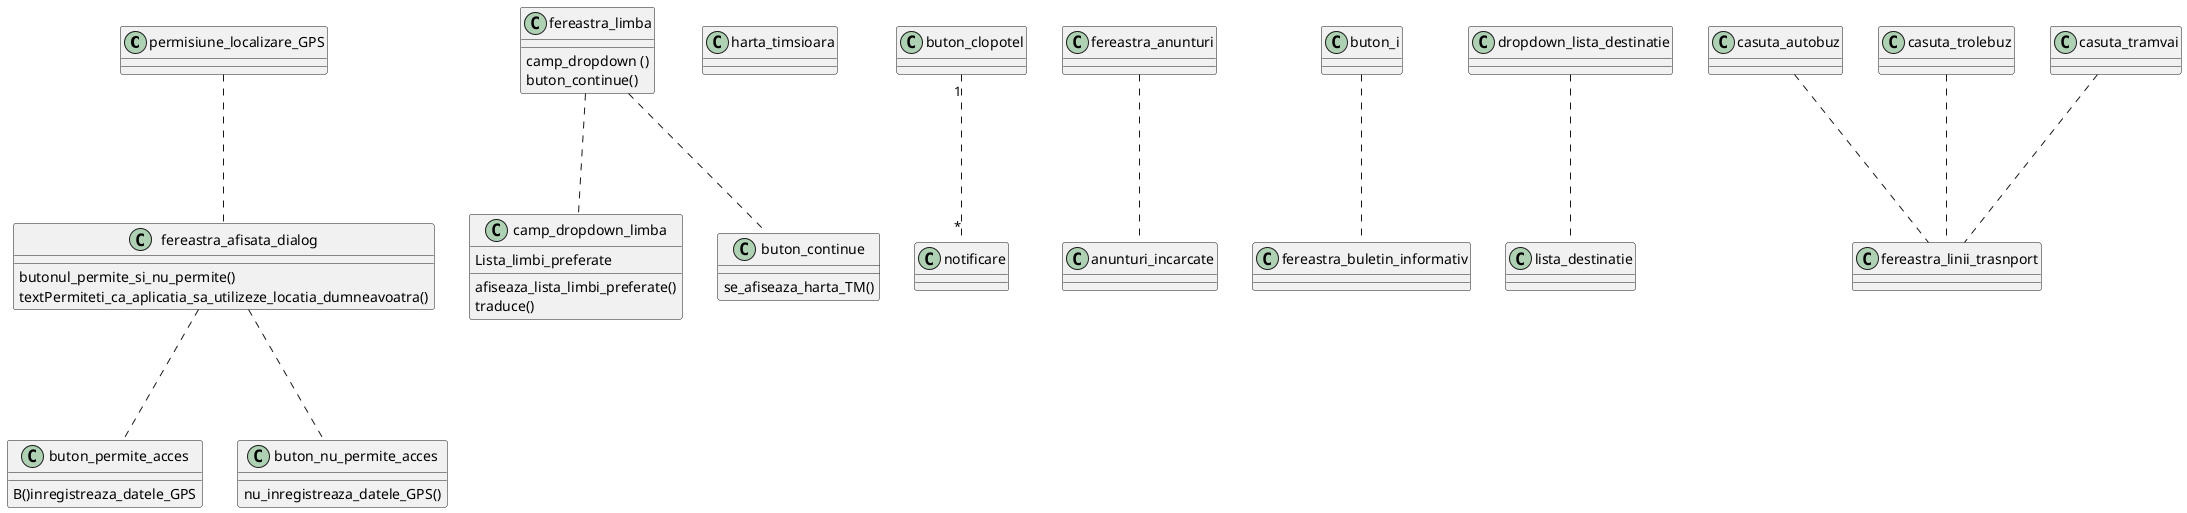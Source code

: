 @startuml
'https://plantuml.com/class-diagram/class-diagram

class permisiune_localizare_GPS
class fereastra_afisata_dialog{
butonul_permite_si_nu_permite()
textPermiteti_ca_aplicatia_sa_utilizeze_locatia_dumneavoatra()
}
class buton_permite_acces{

B()inregistreaza_datele_GPS

}
class buton_nu_permite_acces{
nu_inregistreaza_datele_GPS()
}

permisiune_localizare_GPS...fereastra_afisata_dialog
fereastra_afisata_dialog... buton_permite_acces
fereastra_afisata_dialog... buton_nu_permite_acces





 class camp_dropdown_limba{
 Lista_limbi_preferate
 afiseaza_lista_limbi_preferate()
 traduce()
 }
class fereastra_limba{

camp_dropdown ()
buton_continue()

}
 class buton_continue{

 se_afiseaza_harta_TM()
 }


 class harta_timsioara


fereastra_limba...camp_dropdown_limba
fereastra_limba...buton_continue







class buton_clopotel
class notificare
class fereastra_anunturi
class anunturi_incarcate

buton_clopotel"1"..."*"notificare
fereastra_anunturi...anunturi_incarcate

class buton_i

class fereastra_buletin_informativ

buton_i...fereastra_buletin_informativ

class dropdown_lista_destinatie
class lista_destinatie
class casuta_autobuz
class casuta_trolebuz
class casuta_tramvai
class fereastra_linii_trasnport

dropdown_lista_destinatie... lista_destinatie
casuta_autobuz... fereastra_linii_trasnport
casuta_tramvai... fereastra_linii_trasnport
casuta_trolebuz... fereastra_linii_trasnport








@enduml